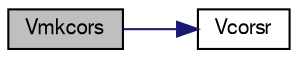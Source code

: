 digraph G
{
  edge [fontname="FreeSans",fontsize="10",labelfontname="FreeSans",labelfontsize="10"];
  node [fontname="FreeSans",fontsize="10",shape=record];
  rankdir=LR;
  Node1 [label="Vmkcors",height=0.2,width=0.4,color="black", fillcolor="grey75", style="filled" fontcolor="black"];
  Node1 -> Node2 [color="midnightblue",fontsize="10",style="solid",fontname="FreeSans"];
  Node2 [label="Vcorsr",height=0.2,width=0.4,color="black", fillcolor="white", style="filled",URL="$mgsubd_8h.html#aec1ae6e963b514a637ca71305e332856",tooltip="Coarsen a grid Compute the number of grid points in the coarser grid, given the number of grid points..."];
}
